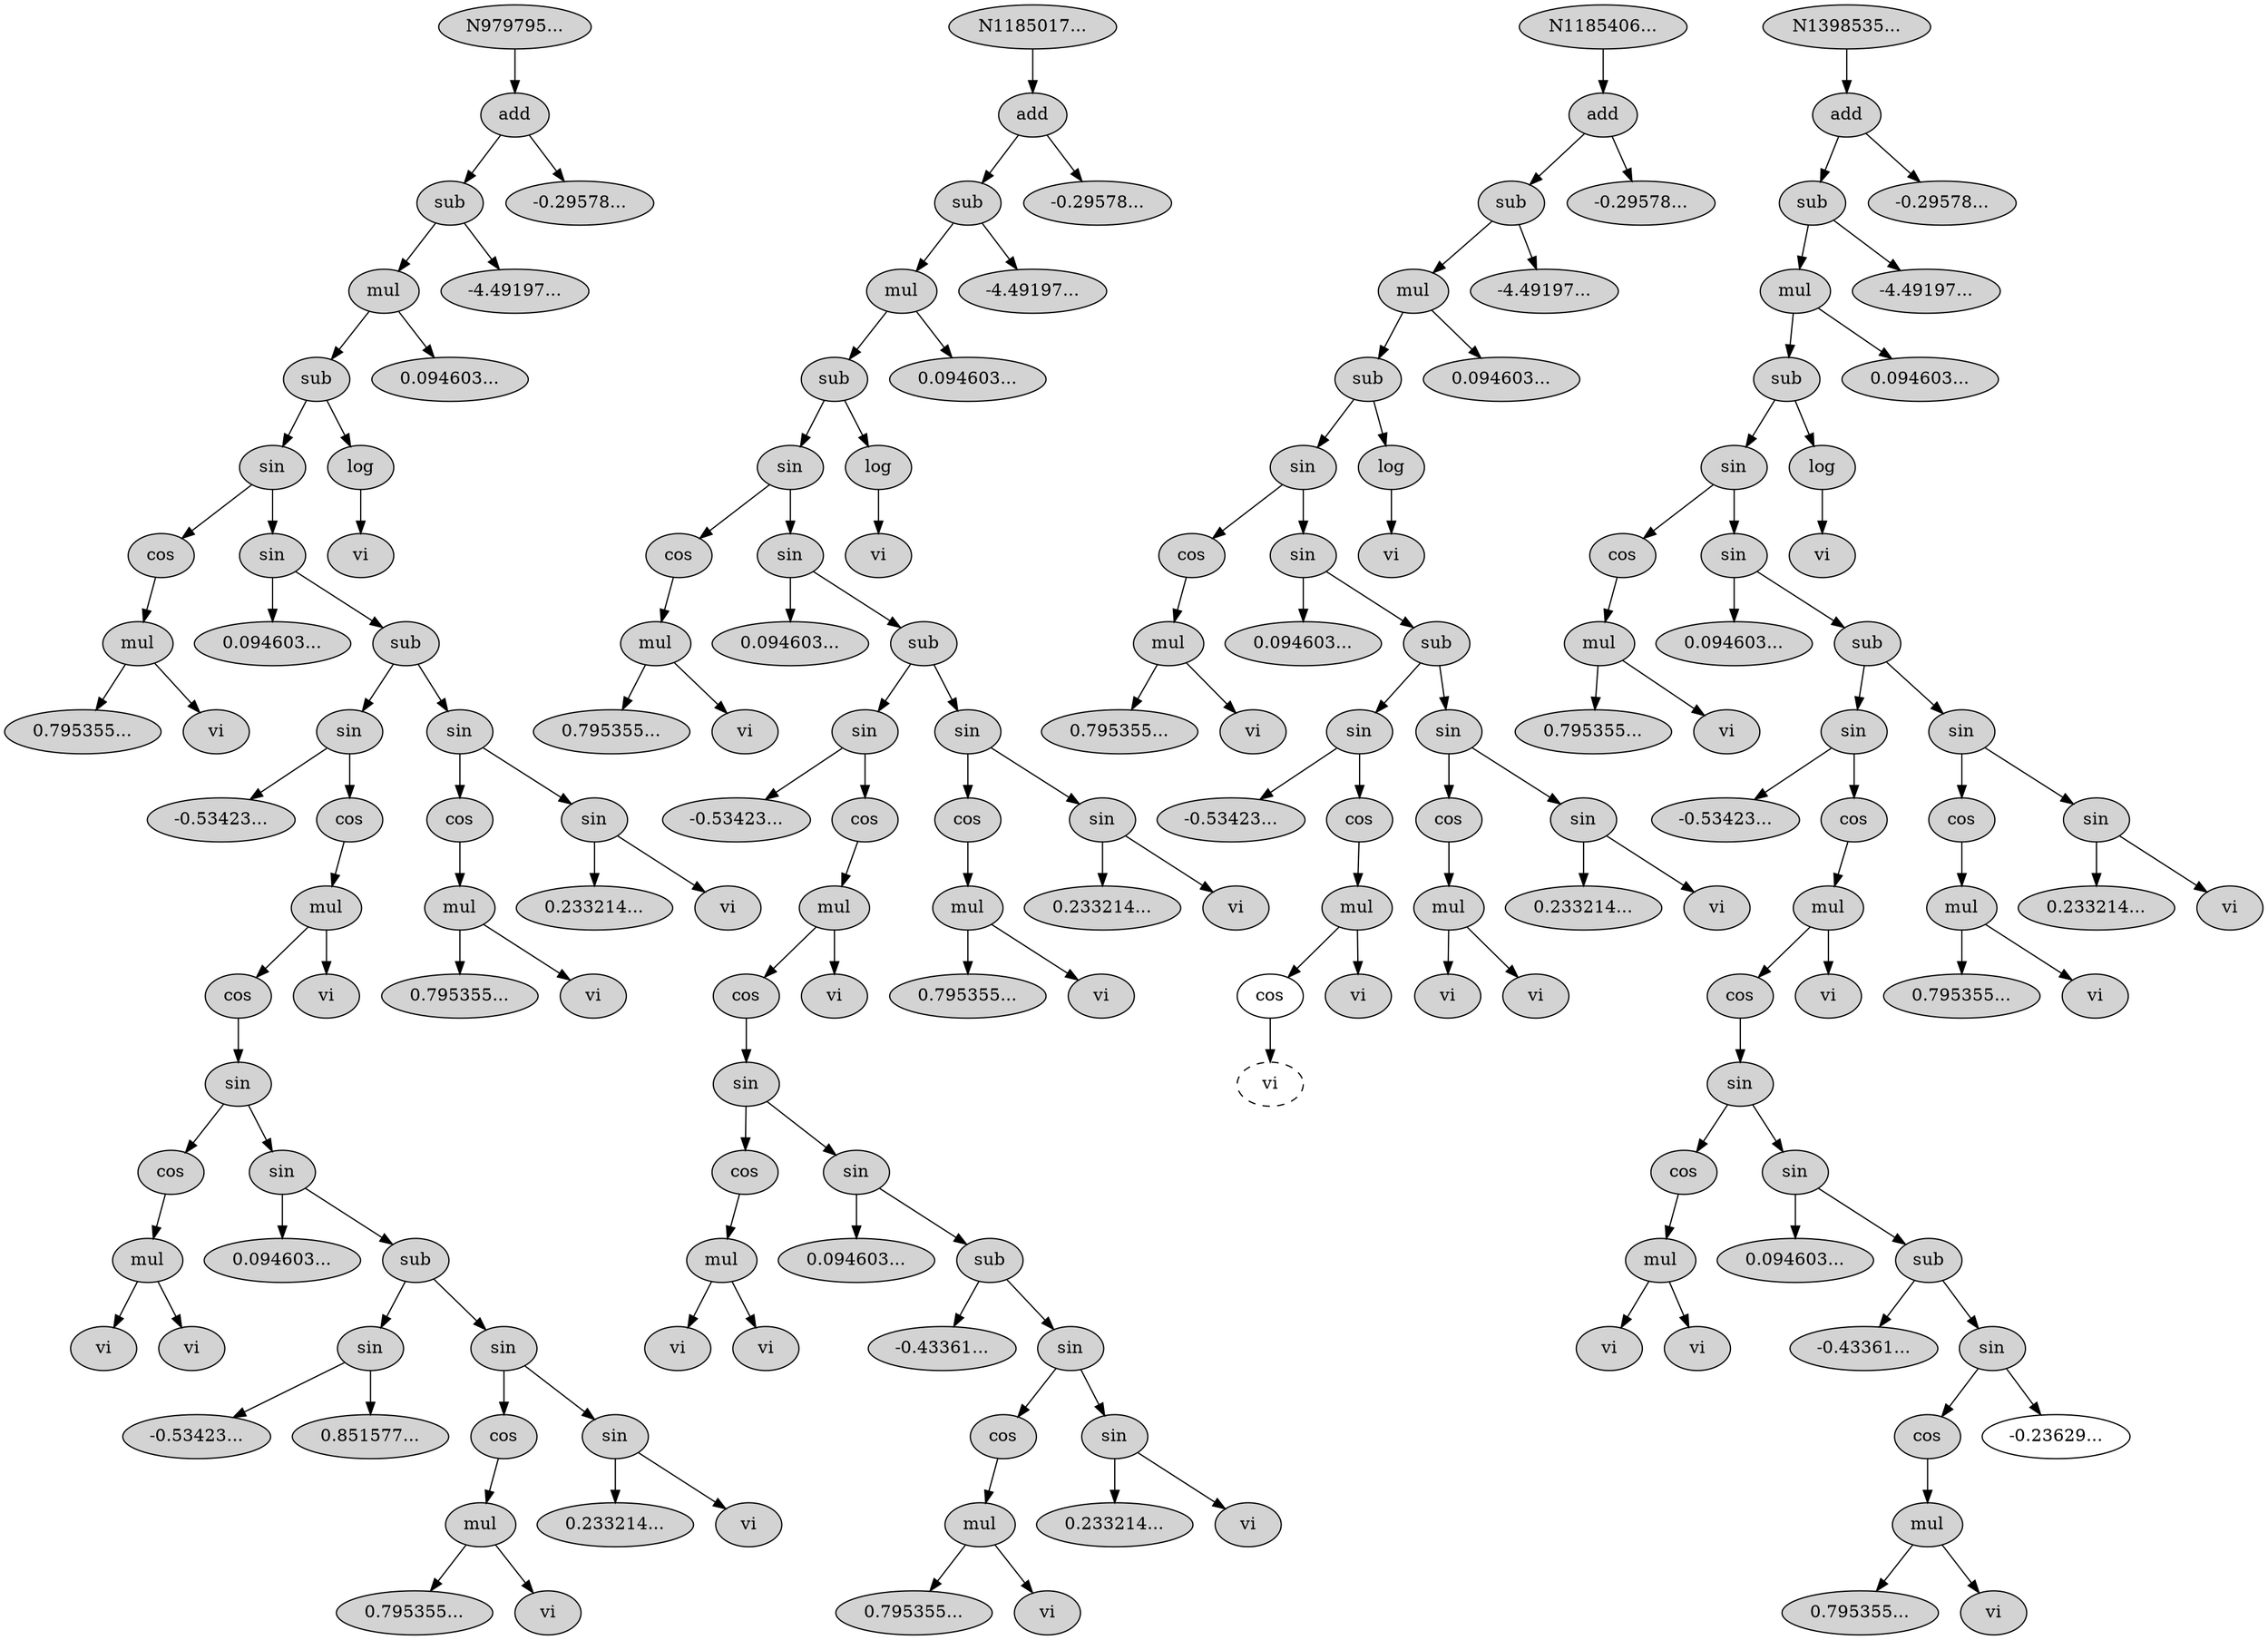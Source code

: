 digraph Population_6 {
N979795[ style="filled"  label="N979795..."];
N979795 -> N979796;
N979796[ style="filled"  label="add"];
N979796 -> N979797;
N979797[ style="filled"  label="sub"];
N979797 -> N979798;
N979798[ style="filled"  label="mul"];
N979798 -> N979799;
N979799[ style="filled"  label="sub"];
N979799 -> N979800;
N979800[ style="filled"  label="sin"];
N979800 -> N979801;
N979801[ style="filled"  label="cos"];
N979801 -> N979802;
N979802[ style="filled"  label="mul"];
N979802 -> N979803;
N979803[ style="filled"  label="0.795355..."];
N979802 -> N979804;
N979804[ style="filled"  label="vi"];
N979800 -> N979805;
N979805[ style="filled"  label="sin"];
N979805 -> N979806;
N979806[ style="filled"  label="0.094603..."];
N979805 -> N979807;
N979807[ style="filled"  label="sub"];
N979807 -> N979808;
N979808[ style="filled"  label="sin"];
N979808 -> N979809;
N979809[ style="filled"  label="-0.53423..."];
N979808 -> N979810;
N979810[ style="filled"  label="cos"];
N979810 -> N979811;
N979811[ style="filled"  label="mul"];
N979811 -> N979812;
N979812[ style="filled"  label="cos"];
N979812 -> N979813;
N979813[ style="filled"  label="sin"];
N979813 -> N979814;
N979814[ style="filled"  label="cos"];
N979814 -> N979815;
N979815[ style="filled"  label="mul"];
N979815 -> N979816;
N979816[ style="filled"  label="vi"];
N979815 -> N979817;
N979817[ style="filled"  label="vi"];
N979813 -> N979818;
N979818[ style="filled"  label="sin"];
N979818 -> N979819;
N979819[ style="filled"  label="0.094603..."];
N979818 -> N979820;
N979820[ style="filled"  label="sub"];
N979820 -> N979821;
N979821[ style="filled"  label="sin"];
N979821 -> N979822;
N979822[ style="filled"  label="-0.53423..."];
N979821 -> N979823;
N979823[ style="filled"  label="0.851577..."];
N979820 -> N979828;
N979828[ style="filled"  label="sin"];
N979828 -> N979829;
N979829[ style="filled"  label="cos"];
N979829 -> N979830;
N979830[ style="filled"  label="mul"];
N979830 -> N979831;
N979831[ style="filled"  label="0.795355..."];
N979830 -> N979832;
N979832[ style="filled"  label="vi"];
N979828 -> N979833;
N979833[ style="filled"  label="sin"];
N979833 -> N979834;
N979834[ style="filled"  label="0.233214..."];
N979833 -> N979835;
N979835[ style="filled"  label="vi"];
N979811 -> N979836;
N979836[ style="filled"  label="vi"];
N979807 -> N979837;
N979837[ style="filled"  label="sin"];
N979837 -> N979838;
N979838[ style="filled"  label="cos"];
N979838 -> N979839;
N979839[ style="filled"  label="mul"];
N979839 -> N979840;
N979840[ style="filled"  label="0.795355..."];
N979839 -> N979841;
N979841[ style="filled"  label="vi"];
N979837 -> N979842;
N979842[ style="filled"  label="sin"];
N979842 -> N979843;
N979843[ style="filled"  label="0.233214..."];
N979842 -> N979844;
N979844[ style="filled"  label="vi"];
N979799 -> N979845;
N979845[ style="filled"  label="log"];
N979845 -> N979846;
N979846[ style="filled"  label="vi"];
N979798 -> N979847;
N979847[ style="filled"  label="0.094603..."];
N979797 -> N979848;
N979848[ style="filled"  label="-4.49197..."];
N979796 -> N979849;
N979849[ style="filled"  label="-0.29578..."];

N1185017[ style="filled"  label="N1185017..."];
N1185017 -> N1185018;
N1185018[ style="filled"  label="add"];
N1185018 -> N1185019;
N1185019[ style="filled"  label="sub"];
N1185019 -> N1185020;
N1185020[ style="filled"  label="mul"];
N1185020 -> N1185021;
N1185021[ style="filled"  label="sub"];
N1185021 -> N1185022;
N1185022[ style="filled"  label="sin"];
N1185022 -> N1185023;
N1185023[ style="filled"  label="cos"];
N1185023 -> N1185024;
N1185024[ style="filled"  label="mul"];
N1185024 -> N1185025;
N1185025[ style="filled"  label="0.795355..."];
N1185024 -> N1185026;
N1185026[ style="filled"  label="vi"];
N1185022 -> N1185027;
N1185027[ style="filled"  label="sin"];
N1185027 -> N1185028;
N1185028[ style="filled"  label="0.094603..."];
N1185027 -> N1185029;
N1185029[ style="filled"  label="sub"];
N1185029 -> N1185030;
N1185030[ style="filled"  label="sin"];
N1185030 -> N1185031;
N1185031[ style="filled"  label="-0.53423..."];
N1185030 -> N1185032;
N1185032[ style="filled"  label="cos"];
N1185032 -> N1185033;
N1185033[ style="filled"  label="mul"];
N1185033 -> N1185034;
N1185034[ style="filled"  label="cos"];
N1185034 -> N1185035;
N1185035[ style="filled"  label="sin"];
N1185035 -> N1185036;
N1185036[ style="filled"  label="cos"];
N1185036 -> N1185037;
N1185037[ style="filled"  label="mul"];
N1185037 -> N1185038;
N1185038[ style="filled"  label="vi"];
N1185037 -> N1185039;
N1185039[ style="filled"  label="vi"];
N1185035 -> N1185040;
N1185040[ style="filled"  label="sin"];
N1185040 -> N1185041;
N1185041[ style="filled"  label="0.094603..."];
N1185040 -> N1185042;
N1185042[ style="filled"  label="sub"];
N1185042 -> N1185043;
N1185043[ style="filled"  label="-0.43361..."];
N1185042 -> N1185046;
N1185046[ style="filled"  label="sin"];
N1185046 -> N1185047;
N1185047[ style="filled"  label="cos"];
N1185047 -> N1185048;
N1185048[ style="filled"  label="mul"];
N1185048 -> N1185049;
N1185049[ style="filled"  label="0.795355..."];
N1185048 -> N1185050;
N1185050[ style="filled"  label="vi"];
N1185046 -> N1185051;
N1185051[ style="filled"  label="sin"];
N1185051 -> N1185052;
N1185052[ style="filled"  label="0.233214..."];
N1185051 -> N1185053;
N1185053[ style="filled"  label="vi"];
N1185033 -> N1185054;
N1185054[ style="filled"  label="vi"];
N1185029 -> N1185055;
N1185055[ style="filled"  label="sin"];
N1185055 -> N1185056;
N1185056[ style="filled"  label="cos"];
N1185056 -> N1185057;
N1185057[ style="filled"  label="mul"];
N1185057 -> N1185058;
N1185058[ style="filled"  label="0.795355..."];
N1185057 -> N1185059;
N1185059[ style="filled"  label="vi"];
N1185055 -> N1185060;
N1185060[ style="filled"  label="sin"];
N1185060 -> N1185061;
N1185061[ style="filled"  label="0.233214..."];
N1185060 -> N1185062;
N1185062[ style="filled"  label="vi"];
N1185021 -> N1185063;
N1185063[ style="filled"  label="log"];
N1185063 -> N1185064;
N1185064[ style="filled"  label="vi"];
N1185020 -> N1185065;
N1185065[ style="filled"  label="0.094603..."];
N1185019 -> N1185066;
N1185066[ style="filled"  label="-4.49197..."];
N1185018 -> N1185067;
N1185067[ style="filled"  label="-0.29578..."];

N1185406[ style="filled"  label="N1185406..."];
N1185406 -> N1185407;
N1185407[ style="filled"  label="add"];
N1185407 -> N1185408;
N1185408[ style="filled"  label="sub"];
N1185408 -> N1185409;
N1185409[ style="filled"  label="mul"];
N1185409 -> N1185410;
N1185410[ style="filled"  label="sub"];
N1185410 -> N1185411;
N1185411[ style="filled"  label="sin"];
N1185411 -> N1185412;
N1185412[ style="filled"  label="cos"];
N1185412 -> N1185413;
N1185413[ style="filled"  label="mul"];
N1185413 -> N1185414;
N1185414[ style="filled"  label="0.795355..."];
N1185413 -> N1185415;
N1185415[ style="filled"  label="vi"];
N1185411 -> N1185416;
N1185416[ style="filled"  label="sin"];
N1185416 -> N1185417;
N1185417[ style="filled"  label="0.094603..."];
N1185416 -> N1185418;
N1185418[ style="filled"  label="sub"];
N1185418 -> N1185419;
N1185419[ style="filled"  label="sin"];
N1185419 -> N1185420;
N1185420[ style="filled"  label="-0.53423..."];
N1185419 -> N1185421;
N1185421[ style="filled"  label="cos"];
N1185421 -> N1185422;
N1185422[ style="filled"  label="mul"];
N1185422 -> N1185423;
N1185423[ style="solid"  label="cos"];
N1185423 -> N1185461;
N1185461[ style="dashed"  label="vi"];
N1185422 -> N1185440;
N1185440[ style="filled"  label="vi"];
N1185418 -> N1185441;
N1185441[ style="filled"  label="sin"];
N1185441 -> N1185442;
N1185442[ style="filled"  label="cos"];
N1185442 -> N1185443;
N1185443[ style="filled"  label="mul"];
N1185443 -> N1185444;
N1185444[ style="filled"  label="vi"];
N1185443 -> N1185445;
N1185445[ style="filled"  label="vi"];
N1185441 -> N1185446;
N1185446[ style="filled"  label="sin"];
N1185446 -> N1185447;
N1185447[ style="filled"  label="0.233214..."];
N1185446 -> N1185448;
N1185448[ style="filled"  label="vi"];
N1185410 -> N1185449;
N1185449[ style="filled"  label="log"];
N1185449 -> N1185450;
N1185450[ style="filled"  label="vi"];
N1185409 -> N1185451;
N1185451[ style="filled"  label="0.094603..."];
N1185408 -> N1185452;
N1185452[ style="filled"  label="-4.49197..."];
N1185407 -> N1185453;
N1185453[ style="filled"  label="-0.29578..."];

N1398535[ style="filled"  label="N1398535..."];
N1398535 -> N1398536;
N1398536[ style="filled"  label="add"];
N1398536 -> N1398537;
N1398537[ style="filled"  label="sub"];
N1398537 -> N1398538;
N1398538[ style="filled"  label="mul"];
N1398538 -> N1398539;
N1398539[ style="filled"  label="sub"];
N1398539 -> N1398540;
N1398540[ style="filled"  label="sin"];
N1398540 -> N1398541;
N1398541[ style="filled"  label="cos"];
N1398541 -> N1398542;
N1398542[ style="filled"  label="mul"];
N1398542 -> N1398543;
N1398543[ style="filled"  label="0.795355..."];
N1398542 -> N1398544;
N1398544[ style="filled"  label="vi"];
N1398540 -> N1398545;
N1398545[ style="filled"  label="sin"];
N1398545 -> N1398546;
N1398546[ style="filled"  label="0.094603..."];
N1398545 -> N1398547;
N1398547[ style="filled"  label="sub"];
N1398547 -> N1398548;
N1398548[ style="filled"  label="sin"];
N1398548 -> N1398549;
N1398549[ style="filled"  label="-0.53423..."];
N1398548 -> N1398550;
N1398550[ style="filled"  label="cos"];
N1398550 -> N1398551;
N1398551[ style="filled"  label="mul"];
N1398551 -> N1398552;
N1398552[ style="filled"  label="cos"];
N1398552 -> N1398553;
N1398553[ style="filled"  label="sin"];
N1398553 -> N1398554;
N1398554[ style="filled"  label="cos"];
N1398554 -> N1398555;
N1398555[ style="filled"  label="mul"];
N1398555 -> N1398556;
N1398556[ style="filled"  label="vi"];
N1398555 -> N1398557;
N1398557[ style="filled"  label="vi"];
N1398553 -> N1398558;
N1398558[ style="filled"  label="sin"];
N1398558 -> N1398559;
N1398559[ style="filled"  label="0.094603..."];
N1398558 -> N1398560;
N1398560[ style="filled"  label="sub"];
N1398560 -> N1398561;
N1398561[ style="filled"  label="-0.43361..."];
N1398560 -> N1398562;
N1398562[ style="filled"  label="sin"];
N1398562 -> N1398563;
N1398563[ style="filled"  label="cos"];
N1398563 -> N1398564;
N1398564[ style="filled"  label="mul"];
N1398564 -> N1398565;
N1398565[ style="filled"  label="0.795355..."];
N1398564 -> N1398566;
N1398566[ style="filled"  label="vi"];
N1398562 -> N1398567;
N1398567[ style="solid"  label="-0.23629..."];
N1398551 -> N1398570;
N1398570[ style="filled"  label="vi"];
N1398547 -> N1398571;
N1398571[ style="filled"  label="sin"];
N1398571 -> N1398572;
N1398572[ style="filled"  label="cos"];
N1398572 -> N1398573;
N1398573[ style="filled"  label="mul"];
N1398573 -> N1398574;
N1398574[ style="filled"  label="0.795355..."];
N1398573 -> N1398575;
N1398575[ style="filled"  label="vi"];
N1398571 -> N1398576;
N1398576[ style="filled"  label="sin"];
N1398576 -> N1398577;
N1398577[ style="filled"  label="0.233214..."];
N1398576 -> N1398578;
N1398578[ style="filled"  label="vi"];
N1398539 -> N1398579;
N1398579[ style="filled"  label="log"];
N1398579 -> N1398580;
N1398580[ style="filled"  label="vi"];
N1398538 -> N1398581;
N1398581[ style="filled"  label="0.094603..."];
N1398537 -> N1398582;
N1398582[ style="filled"  label="-4.49197..."];
N1398536 -> N1398583;
N1398583[ style="filled"  label="-0.29578..."];

}
